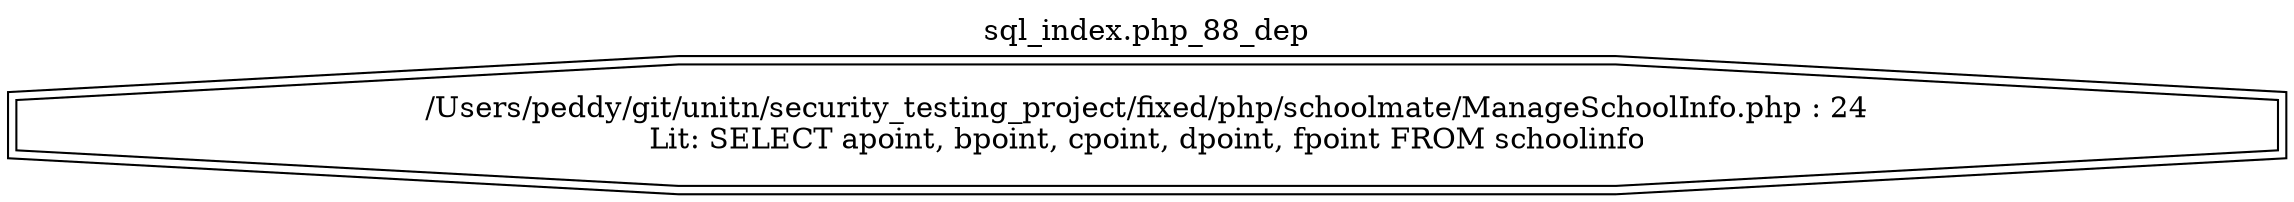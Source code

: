 digraph cfg {
  label="sql_index.php_88_dep";
  labelloc=t;
  n1 [shape=doubleoctagon, label="/Users/peddy/git/unitn/security_testing_project/fixed/php/schoolmate/ManageSchoolInfo.php : 24\nLit: SELECT apoint, bpoint, cpoint, dpoint, fpoint FROM schoolinfo\n"];
}
